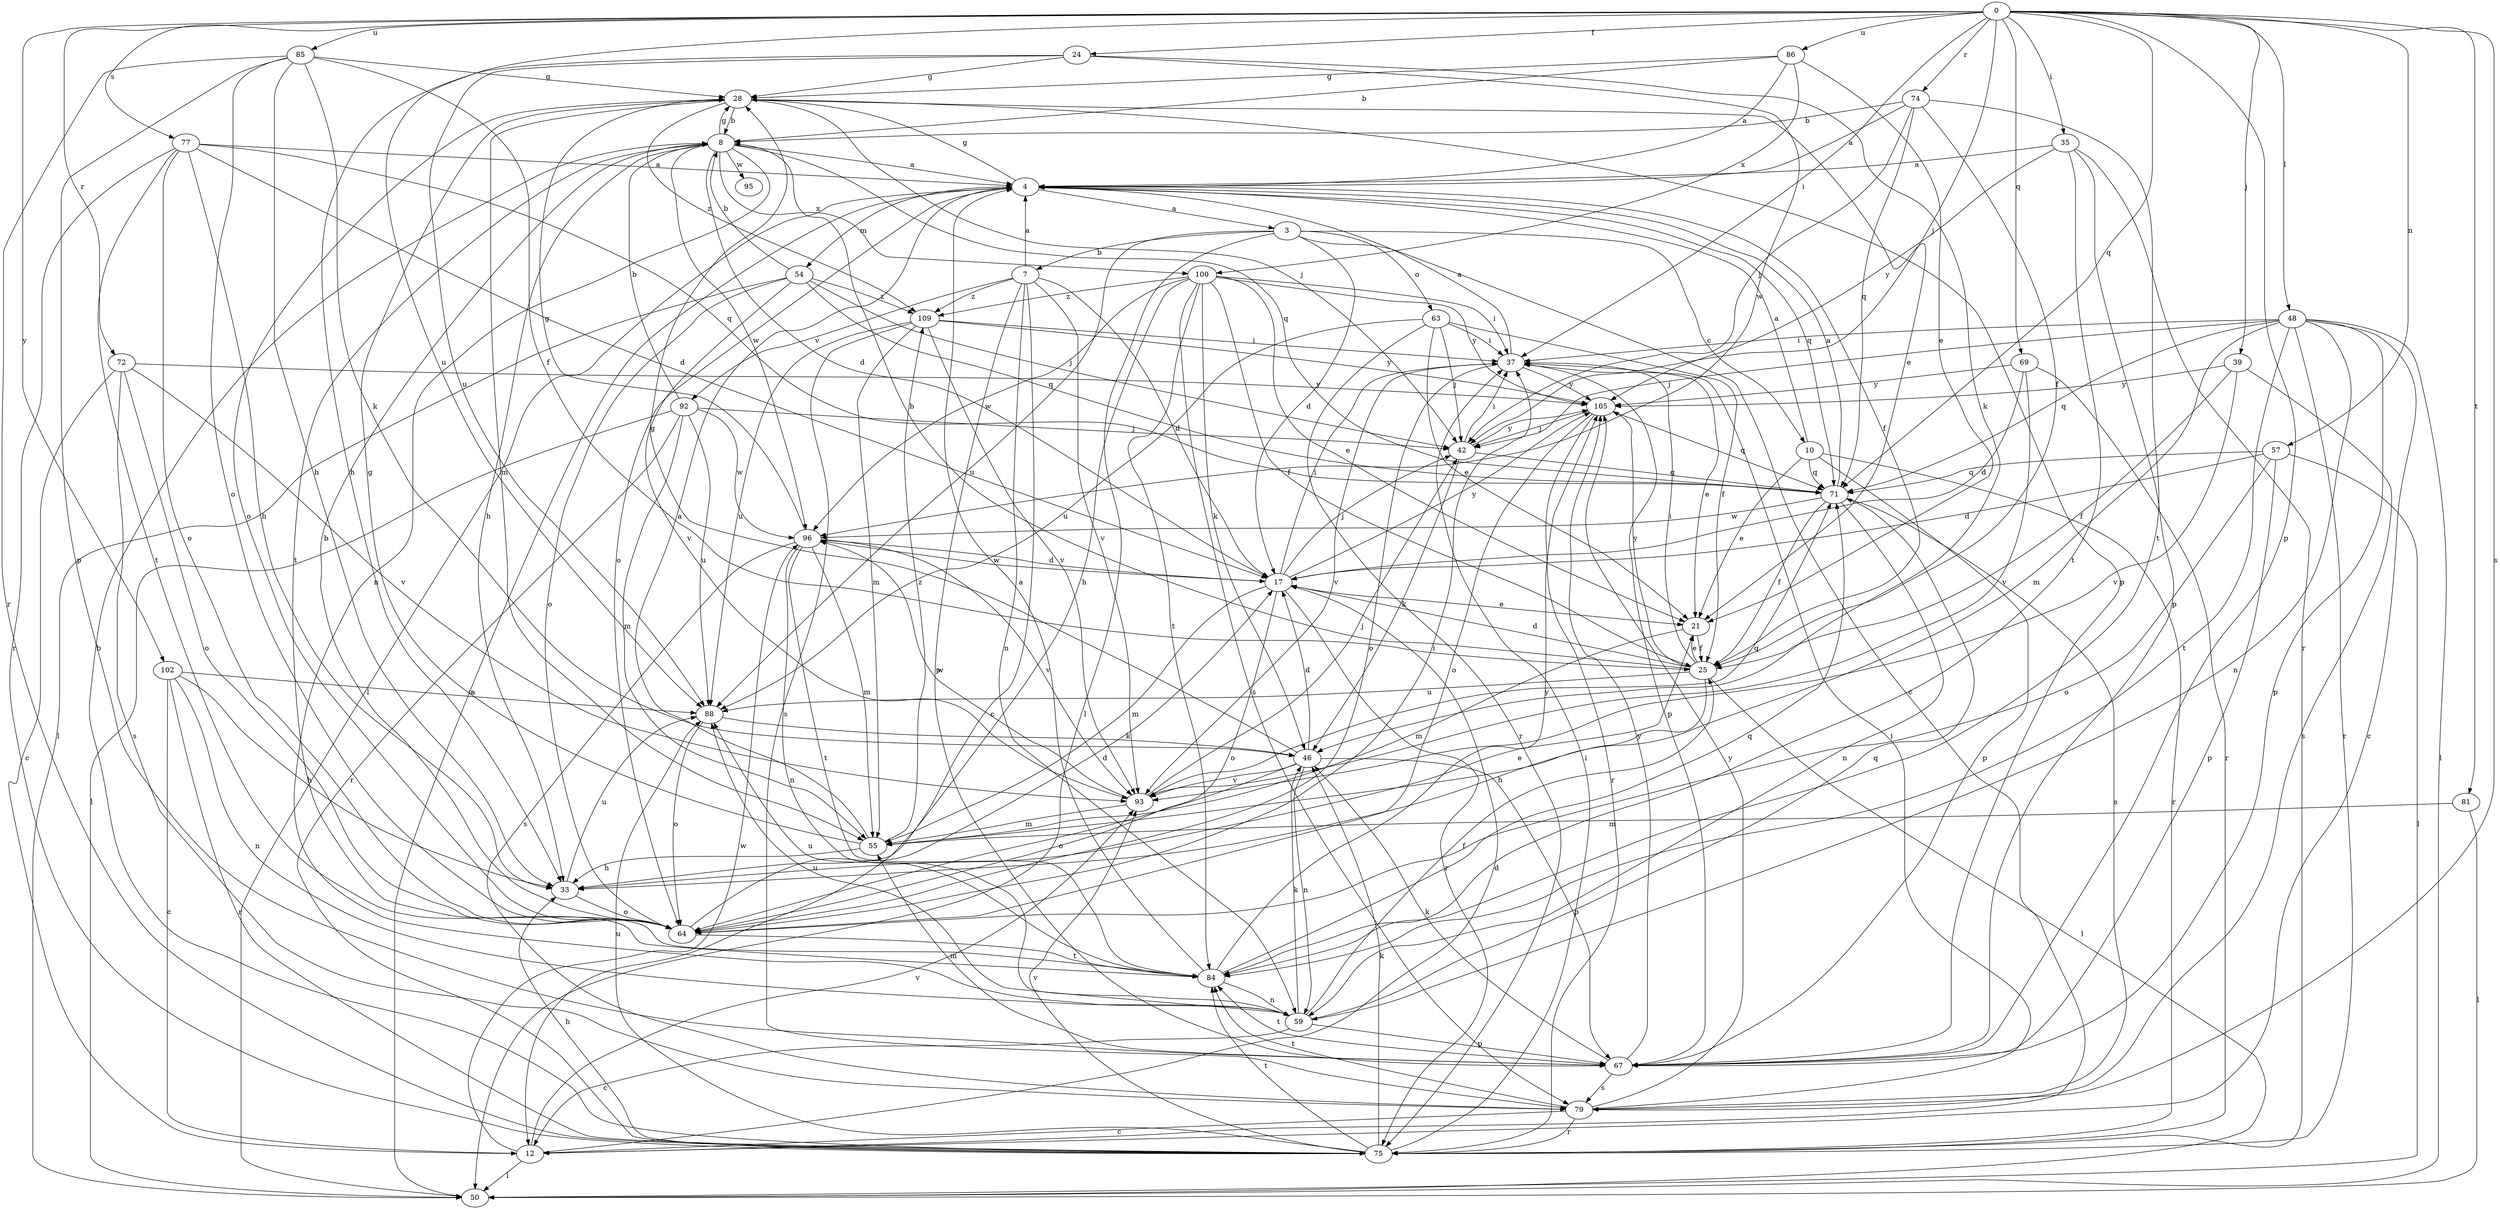 strict digraph  {
0;
3;
4;
7;
8;
10;
12;
17;
21;
24;
25;
28;
33;
35;
37;
39;
42;
46;
48;
50;
54;
55;
57;
59;
63;
64;
67;
69;
71;
72;
74;
75;
77;
79;
81;
84;
85;
86;
88;
92;
93;
95;
96;
100;
102;
105;
109;
0 -> 24  [label=f];
0 -> 35  [label=i];
0 -> 37  [label=i];
0 -> 39  [label=j];
0 -> 42  [label=j];
0 -> 48  [label=l];
0 -> 57  [label=n];
0 -> 67  [label=p];
0 -> 69  [label=q];
0 -> 71  [label=q];
0 -> 72  [label=r];
0 -> 74  [label=r];
0 -> 77  [label=s];
0 -> 79  [label=s];
0 -> 81  [label=t];
0 -> 85  [label=u];
0 -> 86  [label=u];
0 -> 88  [label=u];
0 -> 102  [label=y];
3 -> 7  [label=b];
3 -> 10  [label=c];
3 -> 12  [label=c];
3 -> 17  [label=d];
3 -> 50  [label=l];
3 -> 63  [label=o];
3 -> 88  [label=u];
4 -> 3  [label=a];
4 -> 25  [label=f];
4 -> 28  [label=g];
4 -> 50  [label=l];
4 -> 54  [label=m];
4 -> 64  [label=o];
4 -> 71  [label=q];
7 -> 4  [label=a];
7 -> 12  [label=c];
7 -> 17  [label=d];
7 -> 59  [label=n];
7 -> 67  [label=p];
7 -> 92  [label=v];
7 -> 93  [label=v];
7 -> 109  [label=z];
8 -> 4  [label=a];
8 -> 17  [label=d];
8 -> 28  [label=g];
8 -> 33  [label=h];
8 -> 59  [label=n];
8 -> 71  [label=q];
8 -> 84  [label=t];
8 -> 95  [label=w];
8 -> 96  [label=w];
8 -> 100  [label=x];
10 -> 4  [label=a];
10 -> 21  [label=e];
10 -> 67  [label=p];
10 -> 71  [label=q];
10 -> 75  [label=r];
12 -> 17  [label=d];
12 -> 50  [label=l];
12 -> 93  [label=v];
12 -> 96  [label=w];
17 -> 21  [label=e];
17 -> 37  [label=i];
17 -> 42  [label=j];
17 -> 55  [label=m];
17 -> 64  [label=o];
17 -> 75  [label=r];
17 -> 96  [label=w];
17 -> 105  [label=y];
21 -> 25  [label=f];
21 -> 55  [label=m];
24 -> 28  [label=g];
24 -> 33  [label=h];
24 -> 46  [label=k];
24 -> 88  [label=u];
24 -> 96  [label=w];
25 -> 8  [label=b];
25 -> 17  [label=d];
25 -> 21  [label=e];
25 -> 33  [label=h];
25 -> 37  [label=i];
25 -> 50  [label=l];
25 -> 88  [label=u];
25 -> 105  [label=y];
28 -> 8  [label=b];
28 -> 21  [label=e];
28 -> 42  [label=j];
28 -> 55  [label=m];
28 -> 64  [label=o];
28 -> 67  [label=p];
28 -> 109  [label=z];
33 -> 21  [label=e];
33 -> 64  [label=o];
33 -> 88  [label=u];
35 -> 4  [label=a];
35 -> 67  [label=p];
35 -> 75  [label=r];
35 -> 84  [label=t];
35 -> 105  [label=y];
37 -> 4  [label=a];
37 -> 21  [label=e];
37 -> 64  [label=o];
37 -> 67  [label=p];
37 -> 93  [label=v];
37 -> 105  [label=y];
39 -> 25  [label=f];
39 -> 79  [label=s];
39 -> 93  [label=v];
39 -> 105  [label=y];
42 -> 37  [label=i];
42 -> 46  [label=k];
42 -> 71  [label=q];
42 -> 105  [label=y];
46 -> 17  [label=d];
46 -> 28  [label=g];
46 -> 59  [label=n];
46 -> 64  [label=o];
46 -> 67  [label=p];
46 -> 93  [label=v];
48 -> 12  [label=c];
48 -> 37  [label=i];
48 -> 42  [label=j];
48 -> 50  [label=l];
48 -> 55  [label=m];
48 -> 59  [label=n];
48 -> 67  [label=p];
48 -> 71  [label=q];
48 -> 75  [label=r];
48 -> 84  [label=t];
50 -> 4  [label=a];
54 -> 8  [label=b];
54 -> 42  [label=j];
54 -> 50  [label=l];
54 -> 64  [label=o];
54 -> 71  [label=q];
54 -> 93  [label=v];
54 -> 109  [label=z];
55 -> 4  [label=a];
55 -> 28  [label=g];
55 -> 33  [label=h];
55 -> 109  [label=z];
57 -> 17  [label=d];
57 -> 50  [label=l];
57 -> 64  [label=o];
57 -> 67  [label=p];
57 -> 71  [label=q];
59 -> 12  [label=c];
59 -> 25  [label=f];
59 -> 46  [label=k];
59 -> 67  [label=p];
59 -> 71  [label=q];
59 -> 88  [label=u];
63 -> 21  [label=e];
63 -> 25  [label=f];
63 -> 37  [label=i];
63 -> 42  [label=j];
63 -> 75  [label=r];
63 -> 88  [label=u];
64 -> 8  [label=b];
64 -> 17  [label=d];
64 -> 37  [label=i];
64 -> 84  [label=t];
67 -> 46  [label=k];
67 -> 55  [label=m];
67 -> 79  [label=s];
67 -> 84  [label=t];
67 -> 105  [label=y];
69 -> 17  [label=d];
69 -> 75  [label=r];
69 -> 93  [label=v];
69 -> 105  [label=y];
71 -> 4  [label=a];
71 -> 25  [label=f];
71 -> 59  [label=n];
71 -> 79  [label=s];
71 -> 96  [label=w];
72 -> 12  [label=c];
72 -> 64  [label=o];
72 -> 79  [label=s];
72 -> 93  [label=v];
72 -> 105  [label=y];
74 -> 4  [label=a];
74 -> 8  [label=b];
74 -> 25  [label=f];
74 -> 42  [label=j];
74 -> 71  [label=q];
74 -> 84  [label=t];
75 -> 8  [label=b];
75 -> 33  [label=h];
75 -> 37  [label=i];
75 -> 46  [label=k];
75 -> 84  [label=t];
75 -> 88  [label=u];
75 -> 93  [label=v];
77 -> 4  [label=a];
77 -> 17  [label=d];
77 -> 33  [label=h];
77 -> 64  [label=o];
77 -> 71  [label=q];
77 -> 75  [label=r];
77 -> 84  [label=t];
79 -> 12  [label=c];
79 -> 37  [label=i];
79 -> 75  [label=r];
79 -> 84  [label=t];
79 -> 105  [label=y];
81 -> 50  [label=l];
81 -> 55  [label=m];
84 -> 4  [label=a];
84 -> 59  [label=n];
84 -> 71  [label=q];
84 -> 88  [label=u];
84 -> 105  [label=y];
85 -> 25  [label=f];
85 -> 28  [label=g];
85 -> 33  [label=h];
85 -> 46  [label=k];
85 -> 64  [label=o];
85 -> 67  [label=p];
85 -> 75  [label=r];
86 -> 4  [label=a];
86 -> 8  [label=b];
86 -> 21  [label=e];
86 -> 28  [label=g];
86 -> 100  [label=x];
88 -> 46  [label=k];
88 -> 64  [label=o];
92 -> 8  [label=b];
92 -> 42  [label=j];
92 -> 50  [label=l];
92 -> 55  [label=m];
92 -> 75  [label=r];
92 -> 88  [label=u];
92 -> 96  [label=w];
93 -> 42  [label=j];
93 -> 55  [label=m];
93 -> 71  [label=q];
93 -> 96  [label=w];
96 -> 17  [label=d];
96 -> 28  [label=g];
96 -> 55  [label=m];
96 -> 59  [label=n];
96 -> 79  [label=s];
96 -> 84  [label=t];
96 -> 93  [label=v];
100 -> 21  [label=e];
100 -> 25  [label=f];
100 -> 33  [label=h];
100 -> 37  [label=i];
100 -> 46  [label=k];
100 -> 79  [label=s];
100 -> 84  [label=t];
100 -> 96  [label=w];
100 -> 105  [label=y];
100 -> 109  [label=z];
102 -> 12  [label=c];
102 -> 33  [label=h];
102 -> 59  [label=n];
102 -> 75  [label=r];
102 -> 88  [label=u];
105 -> 42  [label=j];
105 -> 64  [label=o];
105 -> 71  [label=q];
105 -> 75  [label=r];
109 -> 37  [label=i];
109 -> 55  [label=m];
109 -> 79  [label=s];
109 -> 88  [label=u];
109 -> 93  [label=v];
109 -> 105  [label=y];
}
